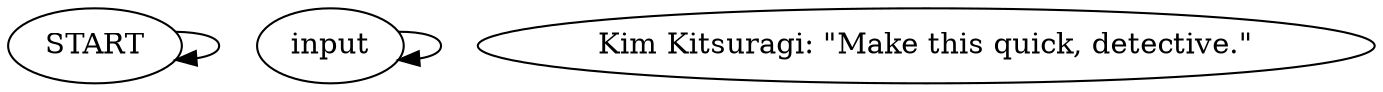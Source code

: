 # BACKYARD / KIM BREAKING AND ENTERING barks
# Kim bark after you enter the Communist Student room
# ==================================================
digraph G {
	  0 [label="START"];
	  1 [label="input"];
	  2 [label="Kim Kitsuragi: \"Make this quick, detective.\""];
	  0 -> 0
	  1 -> 1
}

